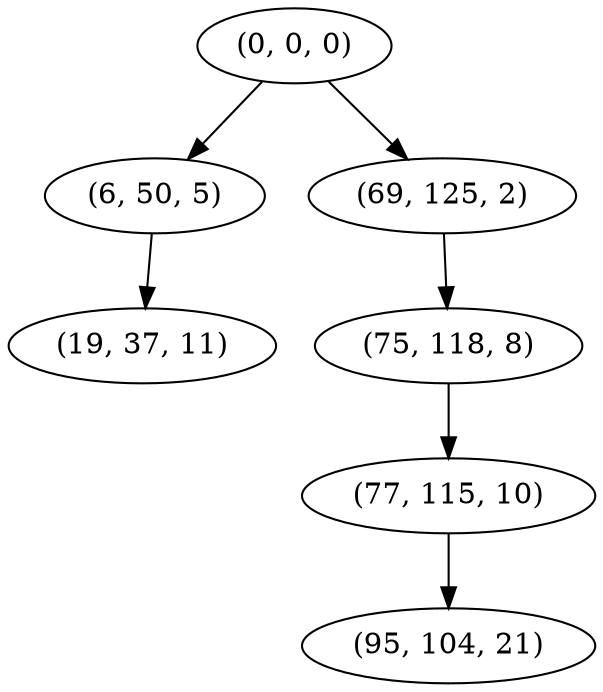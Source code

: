 digraph tree {
    "(0, 0, 0)";
    "(6, 50, 5)";
    "(19, 37, 11)";
    "(69, 125, 2)";
    "(75, 118, 8)";
    "(77, 115, 10)";
    "(95, 104, 21)";
    "(0, 0, 0)" -> "(6, 50, 5)";
    "(0, 0, 0)" -> "(69, 125, 2)";
    "(6, 50, 5)" -> "(19, 37, 11)";
    "(69, 125, 2)" -> "(75, 118, 8)";
    "(75, 118, 8)" -> "(77, 115, 10)";
    "(77, 115, 10)" -> "(95, 104, 21)";
}
